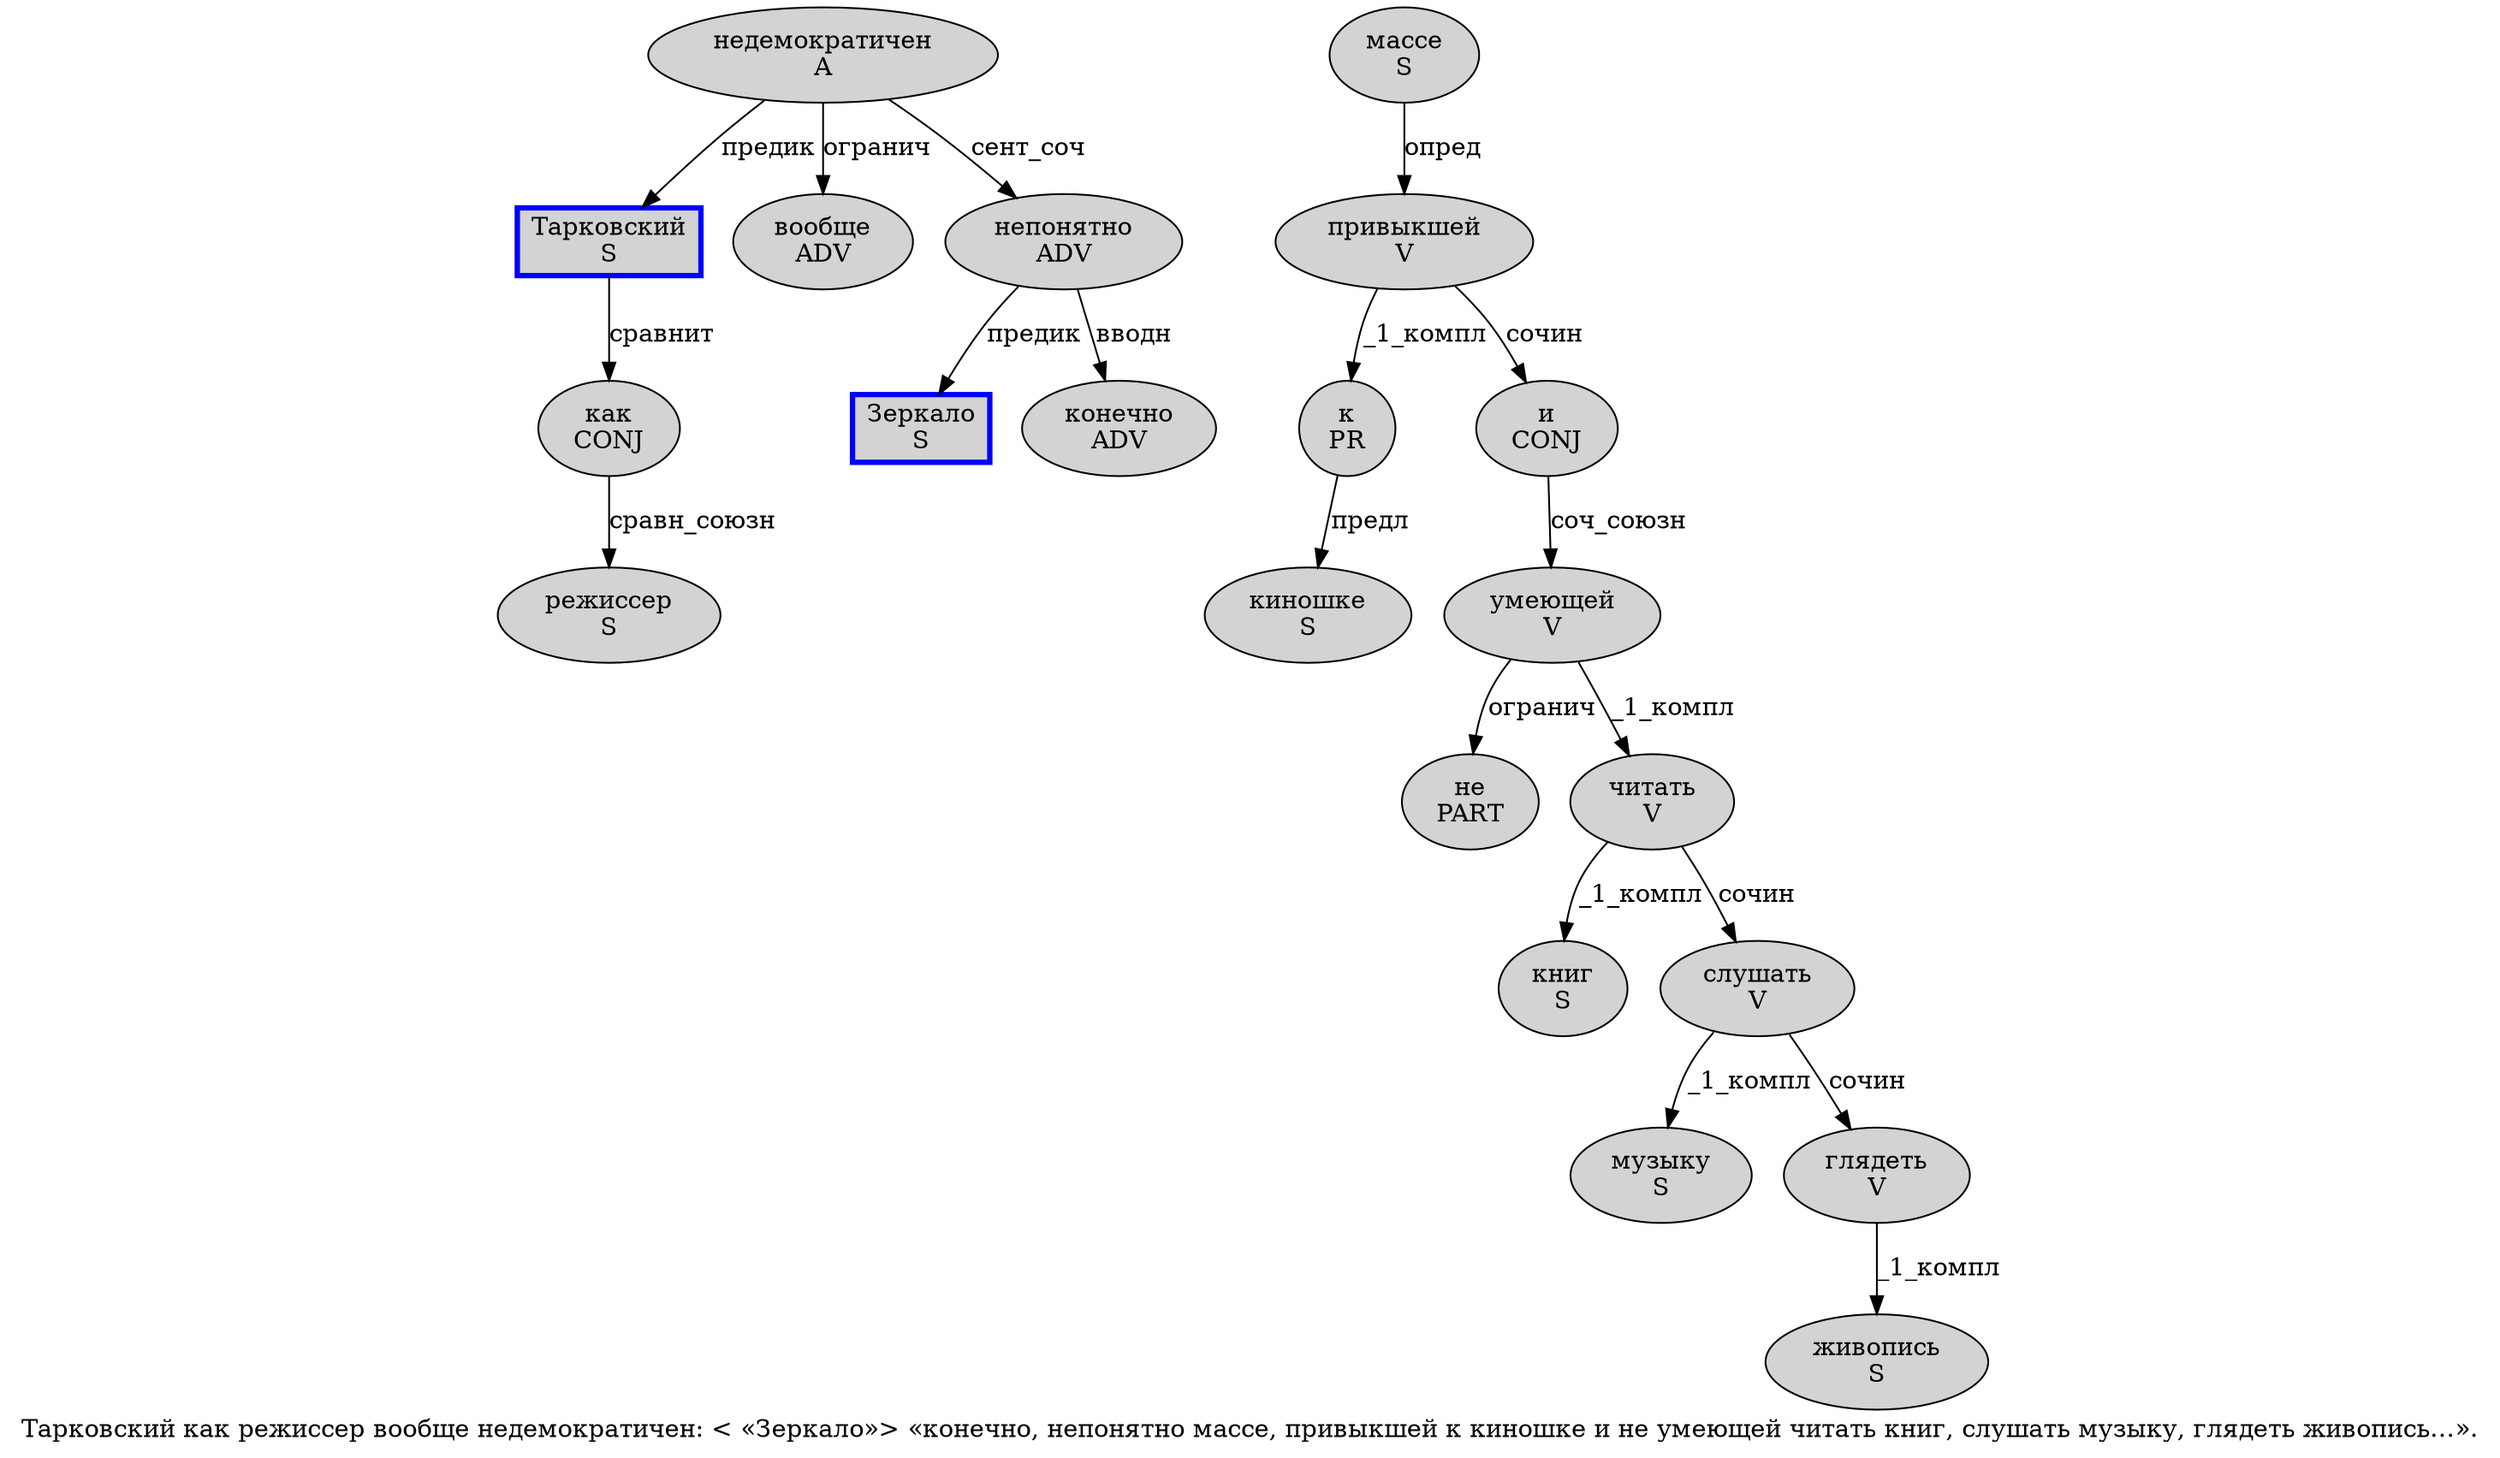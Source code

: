 digraph SENTENCE_2046 {
	graph [label="Тарковский как режиссер вообще недемократичен: < «Зеркало»> «конечно, непонятно массе, привыкшей к киношке и не умеющей читать книг, слушать музыку, глядеть живопись…»."]
	node [style=filled]
		0 [label="Тарковский
S" color=blue fillcolor=lightgray penwidth=3 shape=box]
		1 [label="как
CONJ" color="" fillcolor=lightgray penwidth=1 shape=ellipse]
		2 [label="режиссер
S" color="" fillcolor=lightgray penwidth=1 shape=ellipse]
		3 [label="вообще
ADV" color="" fillcolor=lightgray penwidth=1 shape=ellipse]
		4 [label="недемократичен
A" color="" fillcolor=lightgray penwidth=1 shape=ellipse]
		8 [label="Зеркало
S" color=blue fillcolor=lightgray penwidth=3 shape=box]
		12 [label="конечно
ADV" color="" fillcolor=lightgray penwidth=1 shape=ellipse]
		14 [label="непонятно
ADV" color="" fillcolor=lightgray penwidth=1 shape=ellipse]
		15 [label="массе
S" color="" fillcolor=lightgray penwidth=1 shape=ellipse]
		17 [label="привыкшей
V" color="" fillcolor=lightgray penwidth=1 shape=ellipse]
		18 [label="к
PR" color="" fillcolor=lightgray penwidth=1 shape=ellipse]
		19 [label="киношке
S" color="" fillcolor=lightgray penwidth=1 shape=ellipse]
		20 [label="и
CONJ" color="" fillcolor=lightgray penwidth=1 shape=ellipse]
		21 [label="не
PART" color="" fillcolor=lightgray penwidth=1 shape=ellipse]
		22 [label="умеющей
V" color="" fillcolor=lightgray penwidth=1 shape=ellipse]
		23 [label="читать
V" color="" fillcolor=lightgray penwidth=1 shape=ellipse]
		24 [label="книг
S" color="" fillcolor=lightgray penwidth=1 shape=ellipse]
		26 [label="слушать
V" color="" fillcolor=lightgray penwidth=1 shape=ellipse]
		27 [label="музыку
S" color="" fillcolor=lightgray penwidth=1 shape=ellipse]
		29 [label="глядеть
V" color="" fillcolor=lightgray penwidth=1 shape=ellipse]
		30 [label="живопись
S" color="" fillcolor=lightgray penwidth=1 shape=ellipse]
			20 -> 22 [label="соч_союзн"]
			18 -> 19 [label="предл"]
			22 -> 21 [label="огранич"]
			22 -> 23 [label="_1_компл"]
			23 -> 24 [label="_1_компл"]
			23 -> 26 [label="сочин"]
			4 -> 0 [label="предик"]
			4 -> 3 [label="огранич"]
			4 -> 14 [label="сент_соч"]
			0 -> 1 [label="сравнит"]
			29 -> 30 [label="_1_компл"]
			14 -> 8 [label="предик"]
			14 -> 12 [label="вводн"]
			15 -> 17 [label="опред"]
			17 -> 18 [label="_1_компл"]
			17 -> 20 [label="сочин"]
			26 -> 27 [label="_1_компл"]
			26 -> 29 [label="сочин"]
			1 -> 2 [label="сравн_союзн"]
}